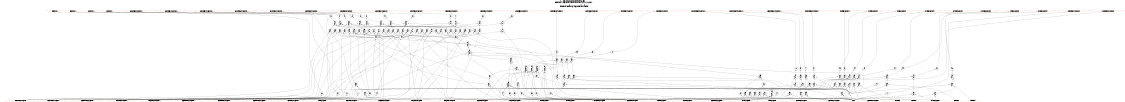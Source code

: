 # Network structure generated by ABC

digraph network {
size = "7.5,10";
center = true;
edge [dir = back];

{
  node [shape = plaintext];
  edge [style = invis];
  LevelTitle1 [label=""];
  LevelTitle2 [label=""];
  Level12 [label = ""];
  Level11 [label = ""];
  Level10 [label = ""];
  Level9 [label = ""];
  Level8 [label = ""];
  Level7 [label = ""];
  Level6 [label = ""];
  Level5 [label = ""];
  Level4 [label = ""];
  Level3 [label = ""];
  Level2 [label = ""];
  Level1 [label = ""];
  Level0 [label = ""];
  LevelTitle1 ->  LevelTitle2 ->  Level12 ->  Level11 ->  Level10 ->  Level9 ->  Level8 ->  Level7 ->  Level6 ->  Level5 ->  Level4 ->  Level3 ->  Level2 ->  Level1 ->  Level0;
}

{
  rank = same;
  LevelTitle1;
  title1 [shape=plaintext,
          fontsize=20,
          fontname = "Times-Roman",
          label="Network structure visualized by ABC\nBenchmark \"b03_C.blif\". Time was Thu Oct  8 21:07:28 2020. "
         ];
}

{
  rank = same;
  LevelTitle2;
  title2 [shape=plaintext,
          fontsize=18,
          fontname = "Times-Roman",
          label="The network contains 157 logic nodes and 0 latches.\n"
         ];
}

{
  rank = same;
  Level12;
  Node34 [label = "GRANT_O_3_", shape = invtriangle, color = coral, fillcolor = coral];
  Node35 [label = "GRANT_O_2_", shape = invtriangle, color = coral, fillcolor = coral];
  Node36 [label = "GRANT_O_1_", shape = invtriangle, color = coral, fillcolor = coral];
  Node37 [label = "GRANT_O_0_", shape = invtriangle, color = coral, fillcolor = coral];
  Node38 [label = "CODA0_REG_2__SCAN_OUT", shape = invtriangle, color = coral, fillcolor = coral];
  Node39 [label = "CODA0_REG_1__SCAN_OUT", shape = invtriangle, color = coral, fillcolor = coral];
  Node40 [label = "CODA0_REG_0__SCAN_OUT", shape = invtriangle, color = coral, fillcolor = coral];
  Node41 [label = "CODA1_REG_2__SCAN_OUT", shape = invtriangle, color = coral, fillcolor = coral];
  Node42 [label = "CODA1_REG_1__SCAN_OUT", shape = invtriangle, color = coral, fillcolor = coral];
  Node43 [label = "CODA1_REG_0__SCAN_OUT", shape = invtriangle, color = coral, fillcolor = coral];
  Node44 [label = "CODA2_REG_2__SCAN_OUT", shape = invtriangle, color = coral, fillcolor = coral];
  Node45 [label = "CODA2_REG_1__SCAN_OUT", shape = invtriangle, color = coral, fillcolor = coral];
  Node46 [label = "CODA2_REG_0__SCAN_OUT", shape = invtriangle, color = coral, fillcolor = coral];
  Node47 [label = "CODA3_REG_2__SCAN_OUT", shape = invtriangle, color = coral, fillcolor = coral];
  Node48 [label = "CODA3_REG_1__SCAN_OUT", shape = invtriangle, color = coral, fillcolor = coral];
  Node49 [label = "CODA3_REG_0__SCAN_OUT", shape = invtriangle, color = coral, fillcolor = coral];
  Node50 [label = "GRANT_REG_3__SCAN_OUT", shape = invtriangle, color = coral, fillcolor = coral];
  Node51 [label = "GRANT_REG_2__SCAN_OUT", shape = invtriangle, color = coral, fillcolor = coral];
  Node52 [label = "GRANT_REG_1__SCAN_OUT", shape = invtriangle, color = coral, fillcolor = coral];
  Node53 [label = "GRANT_REG_0__SCAN_OUT", shape = invtriangle, color = coral, fillcolor = coral];
  Node54 [label = "GRANT_O_REG_3__SCAN_OUT", shape = invtriangle, color = coral, fillcolor = coral];
  Node55 [label = "GRANT_O_REG_2__SCAN_OUT", shape = invtriangle, color = coral, fillcolor = coral];
  Node56 [label = "GRANT_O_REG_1__SCAN_OUT", shape = invtriangle, color = coral, fillcolor = coral];
  Node57 [label = "GRANT_O_REG_0__SCAN_OUT", shape = invtriangle, color = coral, fillcolor = coral];
  Node58 [label = "RU3_REG_SCAN_OUT", shape = invtriangle, color = coral, fillcolor = coral];
  Node59 [label = "FU1_REG_SCAN_OUT", shape = invtriangle, color = coral, fillcolor = coral];
  Node60 [label = "FU3_REG_SCAN_OUT", shape = invtriangle, color = coral, fillcolor = coral];
  Node61 [label = "RU1_REG_SCAN_OUT", shape = invtriangle, color = coral, fillcolor = coral];
  Node62 [label = "RU4_REG_SCAN_OUT", shape = invtriangle, color = coral, fillcolor = coral];
  Node63 [label = "FU2_REG_SCAN_OUT", shape = invtriangle, color = coral, fillcolor = coral];
  Node64 [label = "FU4_REG_SCAN_OUT", shape = invtriangle, color = coral, fillcolor = coral];
  Node65 [label = "RU2_REG_SCAN_OUT", shape = invtriangle, color = coral, fillcolor = coral];
  Node66 [label = "STATO_REG_1__SCAN_OUT", shape = invtriangle, color = coral, fillcolor = coral];
  Node67 [label = "STATO_REG_0__SCAN_OUT", shape = invtriangle, color = coral, fillcolor = coral];
}

{
  rank = same;
  Level11;
  Node72 [label = "72\n1 1", shape = ellipse];
  Node73 [label = "73\n1 1", shape = ellipse];
  Node74 [label = "74\n1 1", shape = ellipse];
  Node75 [label = "75\n1 1", shape = ellipse];
  Node76 [label = "76\n1 1", shape = ellipse];
  Node77 [label = "77\n1 1", shape = ellipse];
  Node78 [label = "78\n1 1", shape = ellipse];
  Node79 [label = "79\n1 1", shape = ellipse];
  Node80 [label = "80\n1 1", shape = ellipse];
  Node81 [label = "81\n1 1", shape = ellipse];
  Node82 [label = "82\n1 1", shape = ellipse];
  Node83 [label = "83\n1 1", shape = ellipse];
}

{
  rank = same;
  Level10;
  Node107 [label = "107\n0- 1\n-0 1", shape = ellipse];
  Node108 [label = "108\n0- 1\n-0 1", shape = ellipse];
  Node109 [label = "109\n0- 1\n-0 1", shape = ellipse];
  Node110 [label = "110\n0-- 1\n-0- 1\n--0 1", shape = ellipse];
  Node111 [label = "111\n0-- 1\n-0- 1\n--0 1", shape = ellipse];
  Node112 [label = "112\n0-- 1\n-0- 1\n--0 1", shape = ellipse];
  Node113 [label = "113\n0-- 1\n-0- 1\n--0 1", shape = ellipse];
  Node114 [label = "114\n0-- 1\n-0- 1\n--0 1", shape = ellipse];
  Node115 [label = "115\n0-- 1\n-0- 1\n--0 1", shape = ellipse];
  Node116 [label = "116\n0-- 1\n-0- 1\n--0 1", shape = ellipse];
  Node117 [label = "117\n0-- 1\n-0- 1\n--0 1", shape = ellipse];
  Node118 [label = "118\n0-- 1\n-0- 1\n--0 1", shape = ellipse];
}

{
  rank = same;
  Level9;
  Node159 [label = "159\n0- 1\n-0 1", shape = ellipse];
  Node160 [label = "160\n0- 1\n-0 1", shape = ellipse];
  Node161 [label = "161\n0- 1\n-0 1", shape = ellipse];
  Node162 [label = "162\n0-- 1\n-0- 1\n--0 1", shape = ellipse];
  Node163 [label = "163\n0- 1\n-0 1", shape = ellipse];
  Node164 [label = "164\n0- 1\n-0 1", shape = ellipse];
  Node165 [label = "165\n0-- 1\n-0- 1\n--0 1", shape = ellipse];
  Node166 [label = "166\n0- 1\n-0 1", shape = ellipse];
  Node167 [label = "167\n0- 1\n-0 1", shape = ellipse];
  Node168 [label = "168\n0- 1\n-0 1", shape = ellipse];
  Node169 [label = "169\n0- 1\n-0 1", shape = ellipse];
  Node170 [label = "170\n0- 1\n-0 1", shape = ellipse];
  Node171 [label = "171\n0- 1\n-0 1", shape = ellipse];
  Node172 [label = "172\n0- 1\n-0 1", shape = ellipse];
  Node173 [label = "173\n0- 1\n-0 1", shape = ellipse];
  Node174 [label = "174\n0- 1\n-0 1", shape = ellipse];
  Node175 [label = "175\n0- 1\n-0 1", shape = ellipse];
  Node176 [label = "176\n0- 1\n-0 1", shape = ellipse];
  Node177 [label = "177\n0- 1\n-0 1", shape = ellipse];
  Node178 [label = "178\n0- 1\n-0 1", shape = ellipse];
  Node179 [label = "179\n0- 1\n-0 1", shape = ellipse];
  Node180 [label = "180\n0- 1\n-0 1", shape = ellipse];
  Node181 [label = "181\n0- 1\n-0 1", shape = ellipse];
  Node182 [label = "182\n0- 1\n-0 1", shape = ellipse];
  Node183 [label = "183\n0- 1\n-0 1", shape = ellipse];
  Node184 [label = "184\n0- 1\n-0 1", shape = ellipse];
  Node185 [label = "185\n0- 1\n-0 1", shape = ellipse];
  Node186 [label = "186\n0- 1\n-0 1", shape = ellipse];
  Node187 [label = "187\n0- 1\n-0 1", shape = ellipse];
  Node188 [label = "188\n0- 1\n-0 1", shape = ellipse];
  Node189 [label = "189\n0- 1\n-0 1", shape = ellipse];
  Node190 [label = "190\n0- 1\n-0 1", shape = ellipse];
  Node191 [label = "191\n0- 1\n-0 1", shape = ellipse];
}

{
  rank = same;
  Level8;
  Node102 [label = "102\n11 1", shape = ellipse];
  Node103 [label = "103\n11 1", shape = ellipse];
  Node156 [label = "156\n0 1", shape = ellipse];
}

{
  rank = same;
  Level7;
  Node124 [label = "124\n0-- 1\n-0- 1\n--0 1", shape = ellipse];
}

{
  rank = same;
  Level6;
  Node84 [label = "84\n1 1", shape = ellipse];
  Node85 [label = "85\n1 1", shape = ellipse];
  Node86 [label = "86\n1 1", shape = ellipse];
  Node87 [label = "87\n1 1", shape = ellipse];
  Node154 [label = "154\n0-- 1\n-0- 1\n--0 1", shape = ellipse];
}

{
  rank = same;
  Level5;
  Node130 [label = "130\n0- 1\n-0 1", shape = ellipse];
  Node131 [label = "131\n0- 1\n-0 1", shape = ellipse];
  Node132 [label = "132\n0- 1\n-0 1", shape = ellipse];
  Node133 [label = "133\n0- 1\n-0 1", shape = ellipse];
  Node153 [label = "153\n0-- 1\n-0- 1\n--0 1", shape = ellipse];
}

{
  rank = same;
  Level4;
  Node88 [label = "88\n1 1", shape = ellipse];
  Node89 [label = "89\n1 1", shape = ellipse];
  Node90 [label = "90\n1 1", shape = ellipse];
  Node91 [label = "91\n1 1", shape = ellipse];
  Node92 [label = "92\n1 1", shape = ellipse];
  Node93 [label = "93\n1 1", shape = ellipse];
  Node94 [label = "94\n1 1", shape = ellipse];
  Node95 [label = "95\n1 1", shape = ellipse];
  Node96 [label = "96\n1 1", shape = ellipse];
  Node97 [label = "97\n1 1", shape = ellipse];
  Node98 [label = "98\n1 1", shape = ellipse];
  Node99 [label = "99\n1 1", shape = ellipse];
  Node152 [label = "152\n0- 1\n-0 1", shape = ellipse];
  Node197 [label = "197\n0--- 1\n-0-- 1\n--0- 1\n---0 1", shape = ellipse];
  Node199 [label = "199\n0--- 1\n-0-- 1\n--0- 1\n---0 1", shape = ellipse];
  Node201 [label = "201\n0--- 1\n-0-- 1\n--0- 1\n---0 1", shape = ellipse];
  Node203 [label = "203\n0--- 1\n-0-- 1\n--0- 1\n---0 1", shape = ellipse];
}

{
  rank = same;
  Level3;
  Node105 [label = "105\n0- 1\n-0 1", shape = ellipse];
  Node106 [label = "106\n0- 1\n-0 1", shape = ellipse];
  Node134 [label = "134\n0- 1\n-0 1", shape = ellipse];
  Node135 [label = "135\n0- 1\n-0 1", shape = ellipse];
  Node136 [label = "136\n0- 1\n-0 1", shape = ellipse];
  Node137 [label = "137\n0- 1\n-0 1", shape = ellipse];
  Node138 [label = "138\n0- 1\n-0 1", shape = ellipse];
  Node139 [label = "139\n0- 1\n-0 1", shape = ellipse];
  Node140 [label = "140\n0- 1\n-0 1", shape = ellipse];
  Node141 [label = "141\n0- 1\n-0 1", shape = ellipse];
  Node142 [label = "142\n0- 1\n-0 1", shape = ellipse];
  Node143 [label = "143\n0- 1\n-0 1", shape = ellipse];
  Node150 [label = "150\n0 1", shape = ellipse];
  Node151 [label = "151\n0 1", shape = ellipse];
  Node155 [label = "155\n0- 1\n-0 1", shape = ellipse];
  Node196 [label = "196\n0- 1\n-0 1", shape = ellipse];
  Node198 [label = "198\n0- 1\n-0 1", shape = ellipse];
  Node200 [label = "200\n0- 1\n-0 1", shape = ellipse];
  Node202 [label = "202\n0- 1\n-0 1", shape = ellipse];
}

{
  rank = same;
  Level2;
  Node101 [label = "101\n1 1", shape = ellipse];
  Node121 [label = "121\n0- 1\n-0 1", shape = ellipse];
  Node145 [label = "145\n0- 1\n-0 1", shape = ellipse];
  Node148 [label = "148\n0 1", shape = ellipse];
  Node158 [label = "158\n0- 1\n-0 1", shape = ellipse];
  Node192 [label = "192\n0- 1\n-0 1", shape = ellipse];
  Node193 [label = "193\n0- 1\n-0 1", shape = ellipse];
  Node194 [label = "194\n0- 1\n-0 1", shape = ellipse];
  Node195 [label = "195\n0--- 1\n-0-- 1\n--0- 1\n---0 1", shape = ellipse];
  Node204 [label = "204\n0- 1\n-0 1", shape = ellipse];
  Node206 [label = "206\n0- 1\n-0 1", shape = ellipse];
  Node208 [label = "208\n0- 1\n-0 1", shape = ellipse];
  Node210 [label = "210\n0- 1\n-0 1", shape = ellipse];
  Node212 [label = "212\n0- 1\n-0 1", shape = ellipse];
  Node214 [label = "214\n0- 1\n-0 1", shape = ellipse];
  Node216 [label = "216\n0- 1\n-0 1", shape = ellipse];
  Node218 [label = "218\n0- 1\n-0 1", shape = ellipse];
  Node220 [label = "220\n0- 1\n-0 1", shape = ellipse];
  Node222 [label = "222\n0- 1\n-0 1", shape = ellipse];
}

{
  rank = same;
  Level1;
  Node68 [label = "68\n1 1", shape = ellipse];
  Node69 [label = "69\n1 1", shape = ellipse];
  Node70 [label = "70\n1 1", shape = ellipse];
  Node71 [label = "71\n1 1", shape = ellipse];
  Node100 [label = "100\n1 1", shape = ellipse];
  Node104 [label = "104\n0 1", shape = ellipse];
  Node119 [label = "119\n0 1", shape = ellipse];
  Node120 [label = "120\n0 1", shape = ellipse];
  Node122 [label = "122\n0 1", shape = ellipse];
  Node123 [label = "123\n0- 1\n-0 1", shape = ellipse];
  Node125 [label = "125\n0 1", shape = ellipse];
  Node126 [label = "126\n0 1", shape = ellipse];
  Node127 [label = "127\n0 1", shape = ellipse];
  Node128 [label = "128\n0 1", shape = ellipse];
  Node129 [label = "129\n0 1", shape = ellipse];
  Node144 [label = "144\n0 1", shape = ellipse];
  Node146 [label = "146\n0 1", shape = ellipse];
  Node147 [label = "147\n0 1", shape = ellipse];
  Node149 [label = "149\n1--- 1\n-1-- 1\n--1- 1\n---1 1", shape = ellipse];
  Node157 [label = "157\n1- 1\n-1 1", shape = ellipse];
  Node205 [label = "205\n0- 1\n-0 1", shape = ellipse];
  Node207 [label = "207\n0- 1\n-0 1", shape = ellipse];
  Node209 [label = "209\n0- 1\n-0 1", shape = ellipse];
  Node211 [label = "211\n0- 1\n-0 1", shape = ellipse];
  Node213 [label = "213\n0- 1\n-0 1", shape = ellipse];
  Node215 [label = "215\n0- 1\n-0 1", shape = ellipse];
  Node217 [label = "217\n0- 1\n-0 1", shape = ellipse];
  Node219 [label = "219\n0- 1\n-0 1", shape = ellipse];
  Node221 [label = "221\n0- 1\n-0 1", shape = ellipse];
  Node223 [label = "223\n0- 1\n-0 1", shape = ellipse];
}

{
  rank = same;
  Level0;
  Node1 [label = "REQUEST1", shape = triangle, color = coral, fillcolor = coral];
  Node2 [label = "REQUEST2", shape = triangle, color = coral, fillcolor = coral];
  Node3 [label = "REQUEST3", shape = triangle, color = coral, fillcolor = coral];
  Node4 [label = "REQUEST4", shape = triangle, color = coral, fillcolor = coral];
  Node5 [label = "CODA0_REG_2__SCAN_IN", shape = triangle, color = coral, fillcolor = coral];
  Node6 [label = "CODA0_REG_1__SCAN_IN", shape = triangle, color = coral, fillcolor = coral];
  Node7 [label = "CODA0_REG_0__SCAN_IN", shape = triangle, color = coral, fillcolor = coral];
  Node8 [label = "CODA1_REG_2__SCAN_IN", shape = triangle, color = coral, fillcolor = coral];
  Node9 [label = "CODA1_REG_1__SCAN_IN", shape = triangle, color = coral, fillcolor = coral];
  Node10 [label = "CODA1_REG_0__SCAN_IN", shape = triangle, color = coral, fillcolor = coral];
  Node11 [label = "CODA2_REG_2__SCAN_IN", shape = triangle, color = coral, fillcolor = coral];
  Node12 [label = "CODA2_REG_1__SCAN_IN", shape = triangle, color = coral, fillcolor = coral];
  Node13 [label = "CODA2_REG_0__SCAN_IN", shape = triangle, color = coral, fillcolor = coral];
  Node14 [label = "CODA3_REG_2__SCAN_IN", shape = triangle, color = coral, fillcolor = coral];
  Node15 [label = "CODA3_REG_1__SCAN_IN", shape = triangle, color = coral, fillcolor = coral];
  Node16 [label = "CODA3_REG_0__SCAN_IN", shape = triangle, color = coral, fillcolor = coral];
  Node17 [label = "GRANT_REG_3__SCAN_IN", shape = triangle, color = coral, fillcolor = coral];
  Node18 [label = "GRANT_REG_2__SCAN_IN", shape = triangle, color = coral, fillcolor = coral];
  Node19 [label = "GRANT_REG_1__SCAN_IN", shape = triangle, color = coral, fillcolor = coral];
  Node20 [label = "GRANT_REG_0__SCAN_IN", shape = triangle, color = coral, fillcolor = coral];
  Node21 [label = "GRANT_O_REG_3__SCAN_IN", shape = triangle, color = coral, fillcolor = coral];
  Node22 [label = "GRANT_O_REG_2__SCAN_IN", shape = triangle, color = coral, fillcolor = coral];
  Node23 [label = "GRANT_O_REG_1__SCAN_IN", shape = triangle, color = coral, fillcolor = coral];
  Node24 [label = "GRANT_O_REG_0__SCAN_IN", shape = triangle, color = coral, fillcolor = coral];
  Node25 [label = "RU3_REG_SCAN_IN", shape = triangle, color = coral, fillcolor = coral];
  Node26 [label = "FU1_REG_SCAN_IN", shape = triangle, color = coral, fillcolor = coral];
  Node27 [label = "FU3_REG_SCAN_IN", shape = triangle, color = coral, fillcolor = coral];
  Node28 [label = "RU1_REG_SCAN_IN", shape = triangle, color = coral, fillcolor = coral];
  Node29 [label = "RU4_REG_SCAN_IN", shape = triangle, color = coral, fillcolor = coral];
  Node30 [label = "FU2_REG_SCAN_IN", shape = triangle, color = coral, fillcolor = coral];
  Node31 [label = "FU4_REG_SCAN_IN", shape = triangle, color = coral, fillcolor = coral];
  Node32 [label = "RU2_REG_SCAN_IN", shape = triangle, color = coral, fillcolor = coral];
  Node33 [label = "STATO_REG_1__SCAN_IN", shape = triangle, color = coral, fillcolor = coral];
  Node224 [label = "Const0", shape = ellipse, color = coral, fillcolor = coral];
}

title1 -> title2 [style = invis];
title2 -> Node34 [style = invis];
title2 -> Node35 [style = invis];
title2 -> Node36 [style = invis];
title2 -> Node37 [style = invis];
title2 -> Node38 [style = invis];
title2 -> Node39 [style = invis];
title2 -> Node40 [style = invis];
title2 -> Node41 [style = invis];
title2 -> Node42 [style = invis];
title2 -> Node43 [style = invis];
title2 -> Node44 [style = invis];
title2 -> Node45 [style = invis];
title2 -> Node46 [style = invis];
title2 -> Node47 [style = invis];
title2 -> Node48 [style = invis];
title2 -> Node49 [style = invis];
title2 -> Node50 [style = invis];
title2 -> Node51 [style = invis];
title2 -> Node52 [style = invis];
title2 -> Node53 [style = invis];
title2 -> Node54 [style = invis];
title2 -> Node55 [style = invis];
title2 -> Node56 [style = invis];
title2 -> Node57 [style = invis];
title2 -> Node58 [style = invis];
title2 -> Node59 [style = invis];
title2 -> Node60 [style = invis];
title2 -> Node61 [style = invis];
title2 -> Node62 [style = invis];
title2 -> Node63 [style = invis];
title2 -> Node64 [style = invis];
title2 -> Node65 [style = invis];
title2 -> Node66 [style = invis];
title2 -> Node67 [style = invis];
Node34 -> Node35 [style = invis];
Node35 -> Node36 [style = invis];
Node36 -> Node37 [style = invis];
Node37 -> Node38 [style = invis];
Node38 -> Node39 [style = invis];
Node39 -> Node40 [style = invis];
Node40 -> Node41 [style = invis];
Node41 -> Node42 [style = invis];
Node42 -> Node43 [style = invis];
Node43 -> Node44 [style = invis];
Node44 -> Node45 [style = invis];
Node45 -> Node46 [style = invis];
Node46 -> Node47 [style = invis];
Node47 -> Node48 [style = invis];
Node48 -> Node49 [style = invis];
Node49 -> Node50 [style = invis];
Node50 -> Node51 [style = invis];
Node51 -> Node52 [style = invis];
Node52 -> Node53 [style = invis];
Node53 -> Node54 [style = invis];
Node54 -> Node55 [style = invis];
Node55 -> Node56 [style = invis];
Node56 -> Node57 [style = invis];
Node57 -> Node58 [style = invis];
Node58 -> Node59 [style = invis];
Node59 -> Node60 [style = invis];
Node60 -> Node61 [style = invis];
Node61 -> Node62 [style = invis];
Node62 -> Node63 [style = invis];
Node63 -> Node64 [style = invis];
Node64 -> Node65 [style = invis];
Node65 -> Node66 [style = invis];
Node66 -> Node67 [style = invis];
Node34 -> Node68 [style = solid];
Node35 -> Node69 [style = solid];
Node36 -> Node70 [style = solid];
Node37 -> Node71 [style = solid];
Node38 -> Node72 [style = solid];
Node39 -> Node73 [style = solid];
Node40 -> Node74 [style = solid];
Node41 -> Node75 [style = solid];
Node42 -> Node76 [style = solid];
Node43 -> Node77 [style = solid];
Node44 -> Node78 [style = solid];
Node45 -> Node79 [style = solid];
Node46 -> Node80 [style = solid];
Node47 -> Node81 [style = solid];
Node48 -> Node82 [style = solid];
Node49 -> Node83 [style = solid];
Node50 -> Node84 [style = solid];
Node51 -> Node85 [style = solid];
Node52 -> Node86 [style = solid];
Node53 -> Node87 [style = solid];
Node54 -> Node88 [style = solid];
Node55 -> Node89 [style = solid];
Node56 -> Node90 [style = solid];
Node57 -> Node91 [style = solid];
Node58 -> Node92 [style = solid];
Node59 -> Node93 [style = solid];
Node60 -> Node94 [style = solid];
Node61 -> Node95 [style = solid];
Node62 -> Node96 [style = solid];
Node63 -> Node97 [style = solid];
Node64 -> Node98 [style = solid];
Node65 -> Node99 [style = solid];
Node66 -> Node100 [style = solid];
Node67 -> Node101 [style = solid];
Node68 -> Node21 [style = solid];
Node69 -> Node22 [style = solid];
Node70 -> Node23 [style = solid];
Node71 -> Node24 [style = solid];
Node72 -> Node118 [style = solid];
Node73 -> Node117 [style = solid];
Node74 -> Node116 [style = solid];
Node75 -> Node115 [style = solid];
Node76 -> Node114 [style = solid];
Node77 -> Node113 [style = solid];
Node78 -> Node112 [style = solid];
Node79 -> Node111 [style = solid];
Node80 -> Node110 [style = solid];
Node81 -> Node109 [style = solid];
Node82 -> Node108 [style = solid];
Node83 -> Node107 [style = solid];
Node84 -> Node130 [style = solid];
Node85 -> Node131 [style = solid];
Node86 -> Node132 [style = solid];
Node87 -> Node133 [style = solid];
Node88 -> Node134 [style = solid];
Node89 -> Node135 [style = solid];
Node90 -> Node136 [style = solid];
Node91 -> Node137 [style = solid];
Node92 -> Node138 [style = solid];
Node93 -> Node106 [style = solid];
Node94 -> Node139 [style = solid];
Node95 -> Node105 [style = solid];
Node96 -> Node140 [style = solid];
Node97 -> Node141 [style = solid];
Node98 -> Node142 [style = solid];
Node99 -> Node143 [style = solid];
Node100 -> Node224 [style = solid];
Node101 -> Node104 [style = solid];
Node102 -> Node124 [style = solid];
Node102 -> Node119 [style = solid];
Node103 -> Node124 [style = solid];
Node103 -> Node33 [style = solid];
Node104 -> Node224 [style = solid];
Node105 -> Node123 [style = solid];
Node105 -> Node193 [style = solid];
Node106 -> Node123 [style = solid];
Node106 -> Node192 [style = solid];
Node107 -> Node191 [style = solid];
Node107 -> Node190 [style = solid];
Node108 -> Node189 [style = solid];
Node108 -> Node188 [style = solid];
Node109 -> Node187 [style = solid];
Node109 -> Node186 [style = solid];
Node110 -> Node184 [style = solid];
Node110 -> Node183 [style = solid];
Node110 -> Node185 [style = solid];
Node111 -> Node181 [style = solid];
Node111 -> Node180 [style = solid];
Node111 -> Node182 [style = solid];
Node112 -> Node178 [style = solid];
Node112 -> Node177 [style = solid];
Node112 -> Node179 [style = solid];
Node113 -> Node175 [style = solid];
Node113 -> Node174 [style = solid];
Node113 -> Node176 [style = solid];
Node114 -> Node172 [style = solid];
Node114 -> Node171 [style = solid];
Node114 -> Node173 [style = solid];
Node115 -> Node169 [style = solid];
Node115 -> Node168 [style = solid];
Node115 -> Node170 [style = solid];
Node116 -> Node166 [style = solid];
Node116 -> Node165 [style = solid];
Node116 -> Node167 [style = solid];
Node117 -> Node163 [style = solid];
Node117 -> Node162 [style = solid];
Node117 -> Node164 [style = solid];
Node118 -> Node160 [style = solid];
Node118 -> Node159 [style = solid];
Node118 -> Node161 [style = solid];
Node119 -> Node33 [style = solid];
Node120 -> Node25 [style = solid];
Node121 -> Node144 [style = solid];
Node121 -> Node25 [style = solid];
Node122 -> Node28 [style = solid];
Node123 -> Node28 [style = solid];
Node123 -> Node224 [style = solid];
Node124 -> Node155 [style = solid];
Node124 -> Node145 [style = solid];
Node124 -> Node154 [style = solid];
Node125 -> Node5 [style = solid];
Node126 -> Node6 [style = solid];
Node127 -> Node7 [style = solid];
Node128 -> Node26 [style = solid];
Node129 -> Node30 [style = solid];
Node130 -> Node197 [style = solid];
Node130 -> Node196 [style = solid];
Node131 -> Node199 [style = solid];
Node131 -> Node198 [style = solid];
Node132 -> Node201 [style = solid];
Node132 -> Node200 [style = solid];
Node133 -> Node203 [style = solid];
Node133 -> Node202 [style = solid];
Node134 -> Node205 [style = solid];
Node134 -> Node204 [style = solid];
Node135 -> Node207 [style = solid];
Node135 -> Node206 [style = solid];
Node136 -> Node209 [style = solid];
Node136 -> Node208 [style = solid];
Node137 -> Node211 [style = solid];
Node137 -> Node210 [style = solid];
Node138 -> Node213 [style = solid];
Node138 -> Node212 [style = solid];
Node139 -> Node215 [style = solid];
Node139 -> Node214 [style = solid];
Node140 -> Node217 [style = solid];
Node140 -> Node216 [style = solid];
Node141 -> Node219 [style = solid];
Node141 -> Node218 [style = solid];
Node142 -> Node221 [style = solid];
Node142 -> Node220 [style = solid];
Node143 -> Node223 [style = solid];
Node143 -> Node222 [style = solid];
Node144 -> Node32 [style = solid];
Node145 -> Node149 [style = solid];
Node145 -> Node33 [style = solid];
Node146 -> Node27 [style = solid];
Node147 -> Node31 [style = solid];
Node148 -> Node123 [style = solid];
Node149 -> Node26 [style = solid];
Node149 -> Node27 [style = solid];
Node149 -> Node30 [style = solid];
Node149 -> Node31 [style = solid];
Node150 -> Node145 [style = solid];
Node151 -> Node121 [style = solid];
Node152 -> Node151 [style = solid];
Node152 -> Node146 [style = solid];
Node153 -> Node195 [style = solid];
Node153 -> Node194 [style = solid];
Node153 -> Node152 [style = solid];
Node154 -> Node122 [style = solid];
Node154 -> Node153 [style = solid];
Node154 -> Node224 [style = solid];
Node155 -> Node148 [style = solid];
Node155 -> Node128 [style = solid];
Node156 -> Node124 [style = solid];
Node157 -> Node25 [style = solid];
Node157 -> Node32 [style = solid];
Node158 -> Node122 [style = solid];
Node158 -> Node157 [style = solid];
Node159 -> Node102 [style = solid];
Node159 -> Node158 [style = solid];
Node160 -> Node103 [style = solid];
Node160 -> Node8 [style = solid];
Node161 -> Node156 [style = solid];
Node161 -> Node5 [style = solid];
Node162 -> Node121 [style = solid];
Node162 -> Node122 [style = solid];
Node162 -> Node102 [style = solid];
Node163 -> Node103 [style = solid];
Node163 -> Node9 [style = solid];
Node164 -> Node156 [style = solid];
Node164 -> Node6 [style = solid];
Node165 -> Node122 [style = solid];
Node165 -> Node144 [style = solid];
Node165 -> Node102 [style = solid];
Node166 -> Node103 [style = solid];
Node166 -> Node10 [style = solid];
Node167 -> Node156 [style = solid];
Node167 -> Node7 [style = solid];
Node168 -> Node103 [style = solid];
Node168 -> Node11 [style = solid];
Node169 -> Node102 [style = solid];
Node169 -> Node5 [style = solid];
Node170 -> Node156 [style = solid];
Node170 -> Node8 [style = solid];
Node171 -> Node103 [style = solid];
Node171 -> Node12 [style = solid];
Node172 -> Node102 [style = solid];
Node172 -> Node6 [style = solid];
Node173 -> Node156 [style = solid];
Node173 -> Node9 [style = solid];
Node174 -> Node103 [style = solid];
Node174 -> Node13 [style = solid];
Node175 -> Node102 [style = solid];
Node175 -> Node7 [style = solid];
Node176 -> Node156 [style = solid];
Node176 -> Node10 [style = solid];
Node177 -> Node103 [style = solid];
Node177 -> Node14 [style = solid];
Node178 -> Node102 [style = solid];
Node178 -> Node8 [style = solid];
Node179 -> Node156 [style = solid];
Node179 -> Node11 [style = solid];
Node180 -> Node103 [style = solid];
Node180 -> Node15 [style = solid];
Node181 -> Node102 [style = solid];
Node181 -> Node9 [style = solid];
Node182 -> Node156 [style = solid];
Node182 -> Node12 [style = solid];
Node183 -> Node103 [style = solid];
Node183 -> Node16 [style = solid];
Node184 -> Node102 [style = solid];
Node184 -> Node10 [style = solid];
Node185 -> Node156 [style = solid];
Node185 -> Node13 [style = solid];
Node186 -> Node102 [style = solid];
Node186 -> Node11 [style = solid];
Node187 -> Node156 [style = solid];
Node187 -> Node14 [style = solid];
Node188 -> Node102 [style = solid];
Node188 -> Node12 [style = solid];
Node189 -> Node156 [style = solid];
Node189 -> Node15 [style = solid];
Node190 -> Node102 [style = solid];
Node190 -> Node13 [style = solid];
Node191 -> Node156 [style = solid];
Node191 -> Node16 [style = solid];
Node192 -> Node104 [style = solid];
Node192 -> Node26 [style = solid];
Node193 -> Node1 [style = solid];
Node193 -> Node104 [style = solid];
Node194 -> Node129 [style = solid];
Node194 -> Node32 [style = solid];
Node195 -> Node120 [style = solid];
Node195 -> Node147 [style = solid];
Node195 -> Node144 [style = solid];
Node195 -> Node29 [style = solid];
Node196 -> Node145 [style = solid];
Node196 -> Node17 [style = solid];
Node197 -> Node127 [style = solid];
Node197 -> Node126 [style = solid];
Node197 -> Node150 [style = solid];
Node197 -> Node5 [style = solid];
Node198 -> Node145 [style = solid];
Node198 -> Node18 [style = solid];
Node199 -> Node127 [style = solid];
Node199 -> Node125 [style = solid];
Node199 -> Node150 [style = solid];
Node199 -> Node6 [style = solid];
Node200 -> Node145 [style = solid];
Node200 -> Node19 [style = solid];
Node201 -> Node126 [style = solid];
Node201 -> Node125 [style = solid];
Node201 -> Node150 [style = solid];
Node201 -> Node7 [style = solid];
Node202 -> Node145 [style = solid];
Node202 -> Node20 [style = solid];
Node203 -> Node150 [style = solid];
Node203 -> Node5 [style = solid];
Node203 -> Node6 [style = solid];
Node203 -> Node7 [style = solid];
Node204 -> Node104 [style = solid];
Node204 -> Node21 [style = solid];
Node205 -> Node17 [style = solid];
Node205 -> Node224 [style = solid];
Node206 -> Node104 [style = solid];
Node206 -> Node22 [style = solid];
Node207 -> Node18 [style = solid];
Node207 -> Node224 [style = solid];
Node208 -> Node104 [style = solid];
Node208 -> Node23 [style = solid];
Node209 -> Node19 [style = solid];
Node209 -> Node224 [style = solid];
Node210 -> Node104 [style = solid];
Node210 -> Node24 [style = solid];
Node211 -> Node20 [style = solid];
Node211 -> Node224 [style = solid];
Node212 -> Node3 [style = solid];
Node212 -> Node104 [style = solid];
Node213 -> Node25 [style = solid];
Node213 -> Node224 [style = solid];
Node214 -> Node104 [style = solid];
Node214 -> Node27 [style = solid];
Node215 -> Node25 [style = solid];
Node215 -> Node224 [style = solid];
Node216 -> Node4 [style = solid];
Node216 -> Node104 [style = solid];
Node217 -> Node29 [style = solid];
Node217 -> Node224 [style = solid];
Node218 -> Node104 [style = solid];
Node218 -> Node30 [style = solid];
Node219 -> Node32 [style = solid];
Node219 -> Node224 [style = solid];
Node220 -> Node104 [style = solid];
Node220 -> Node31 [style = solid];
Node221 -> Node29 [style = solid];
Node221 -> Node224 [style = solid];
Node222 -> Node2 [style = solid];
Node222 -> Node104 [style = solid];
Node223 -> Node32 [style = solid];
Node223 -> Node224 [style = solid];
}

